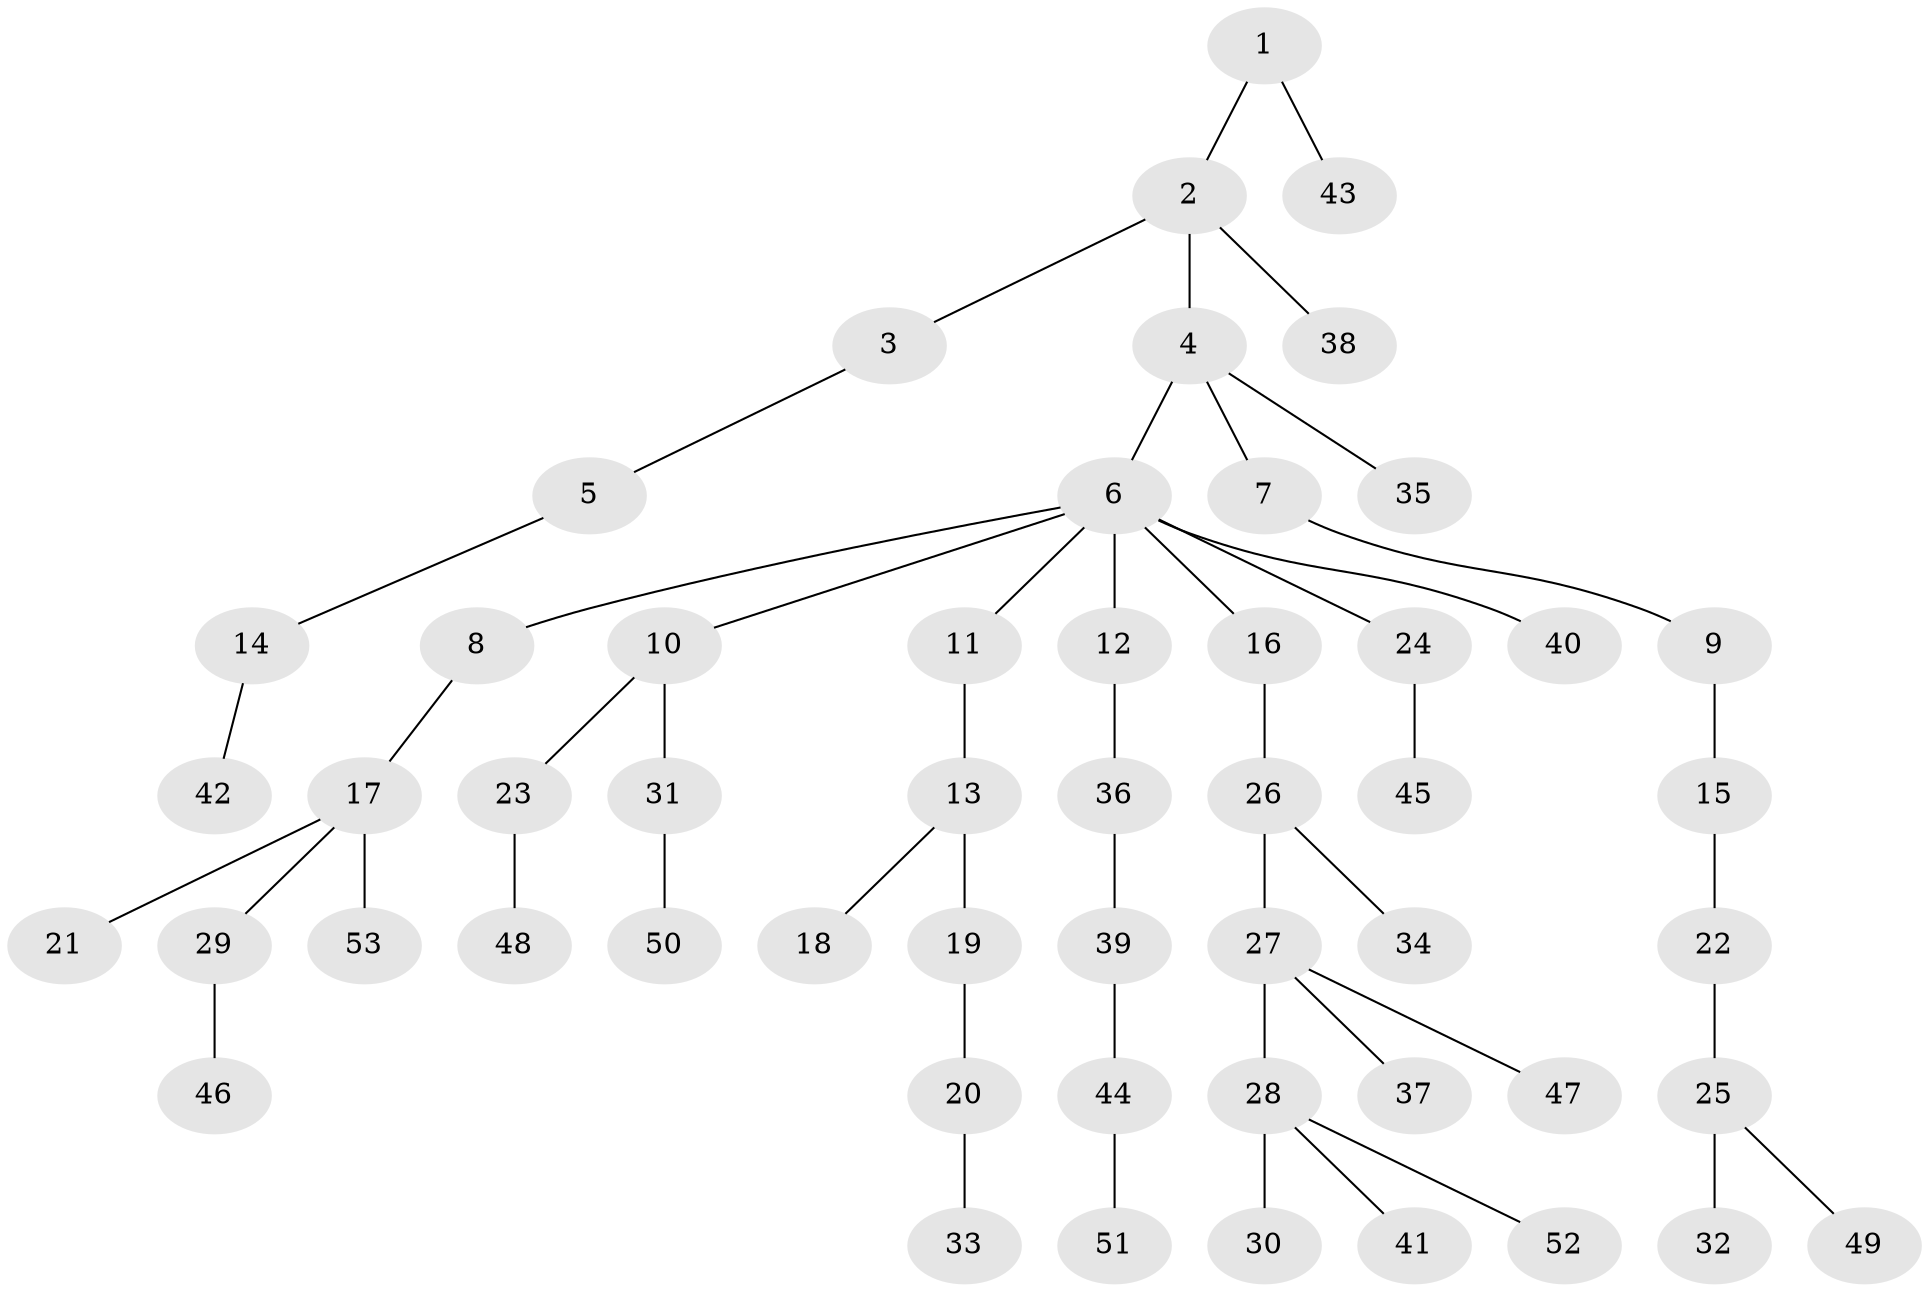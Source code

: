 // original degree distribution, {2: 0.25287356321839083, 5: 0.06896551724137931, 3: 0.14942528735632185, 8: 0.011494252873563218, 4: 0.022988505747126436, 1: 0.4942528735632184}
// Generated by graph-tools (version 1.1) at 2025/51/03/04/25 22:51:25]
// undirected, 53 vertices, 52 edges
graph export_dot {
  node [color=gray90,style=filled];
  1;
  2;
  3;
  4;
  5;
  6;
  7;
  8;
  9;
  10;
  11;
  12;
  13;
  14;
  15;
  16;
  17;
  18;
  19;
  20;
  21;
  22;
  23;
  24;
  25;
  26;
  27;
  28;
  29;
  30;
  31;
  32;
  33;
  34;
  35;
  36;
  37;
  38;
  39;
  40;
  41;
  42;
  43;
  44;
  45;
  46;
  47;
  48;
  49;
  50;
  51;
  52;
  53;
  1 -- 2 [weight=1.0];
  1 -- 43 [weight=1.0];
  2 -- 3 [weight=1.0];
  2 -- 4 [weight=1.0];
  2 -- 38 [weight=1.0];
  3 -- 5 [weight=1.0];
  4 -- 6 [weight=1.0];
  4 -- 7 [weight=1.0];
  4 -- 35 [weight=1.0];
  5 -- 14 [weight=1.0];
  6 -- 8 [weight=1.0];
  6 -- 10 [weight=1.0];
  6 -- 11 [weight=1.0];
  6 -- 12 [weight=1.0];
  6 -- 16 [weight=1.0];
  6 -- 24 [weight=1.0];
  6 -- 40 [weight=1.0];
  7 -- 9 [weight=1.0];
  8 -- 17 [weight=1.0];
  9 -- 15 [weight=1.0];
  10 -- 23 [weight=1.0];
  10 -- 31 [weight=1.0];
  11 -- 13 [weight=1.0];
  12 -- 36 [weight=1.0];
  13 -- 18 [weight=1.0];
  13 -- 19 [weight=1.0];
  14 -- 42 [weight=1.0];
  15 -- 22 [weight=1.0];
  16 -- 26 [weight=1.0];
  17 -- 21 [weight=1.0];
  17 -- 29 [weight=1.0];
  17 -- 53 [weight=1.0];
  19 -- 20 [weight=1.0];
  20 -- 33 [weight=1.0];
  22 -- 25 [weight=1.0];
  23 -- 48 [weight=1.0];
  24 -- 45 [weight=1.0];
  25 -- 32 [weight=1.0];
  25 -- 49 [weight=1.0];
  26 -- 27 [weight=1.0];
  26 -- 34 [weight=1.0];
  27 -- 28 [weight=1.0];
  27 -- 37 [weight=1.0];
  27 -- 47 [weight=1.0];
  28 -- 30 [weight=1.0];
  28 -- 41 [weight=1.0];
  28 -- 52 [weight=1.0];
  29 -- 46 [weight=1.0];
  31 -- 50 [weight=1.0];
  36 -- 39 [weight=1.0];
  39 -- 44 [weight=1.0];
  44 -- 51 [weight=3.0];
}
